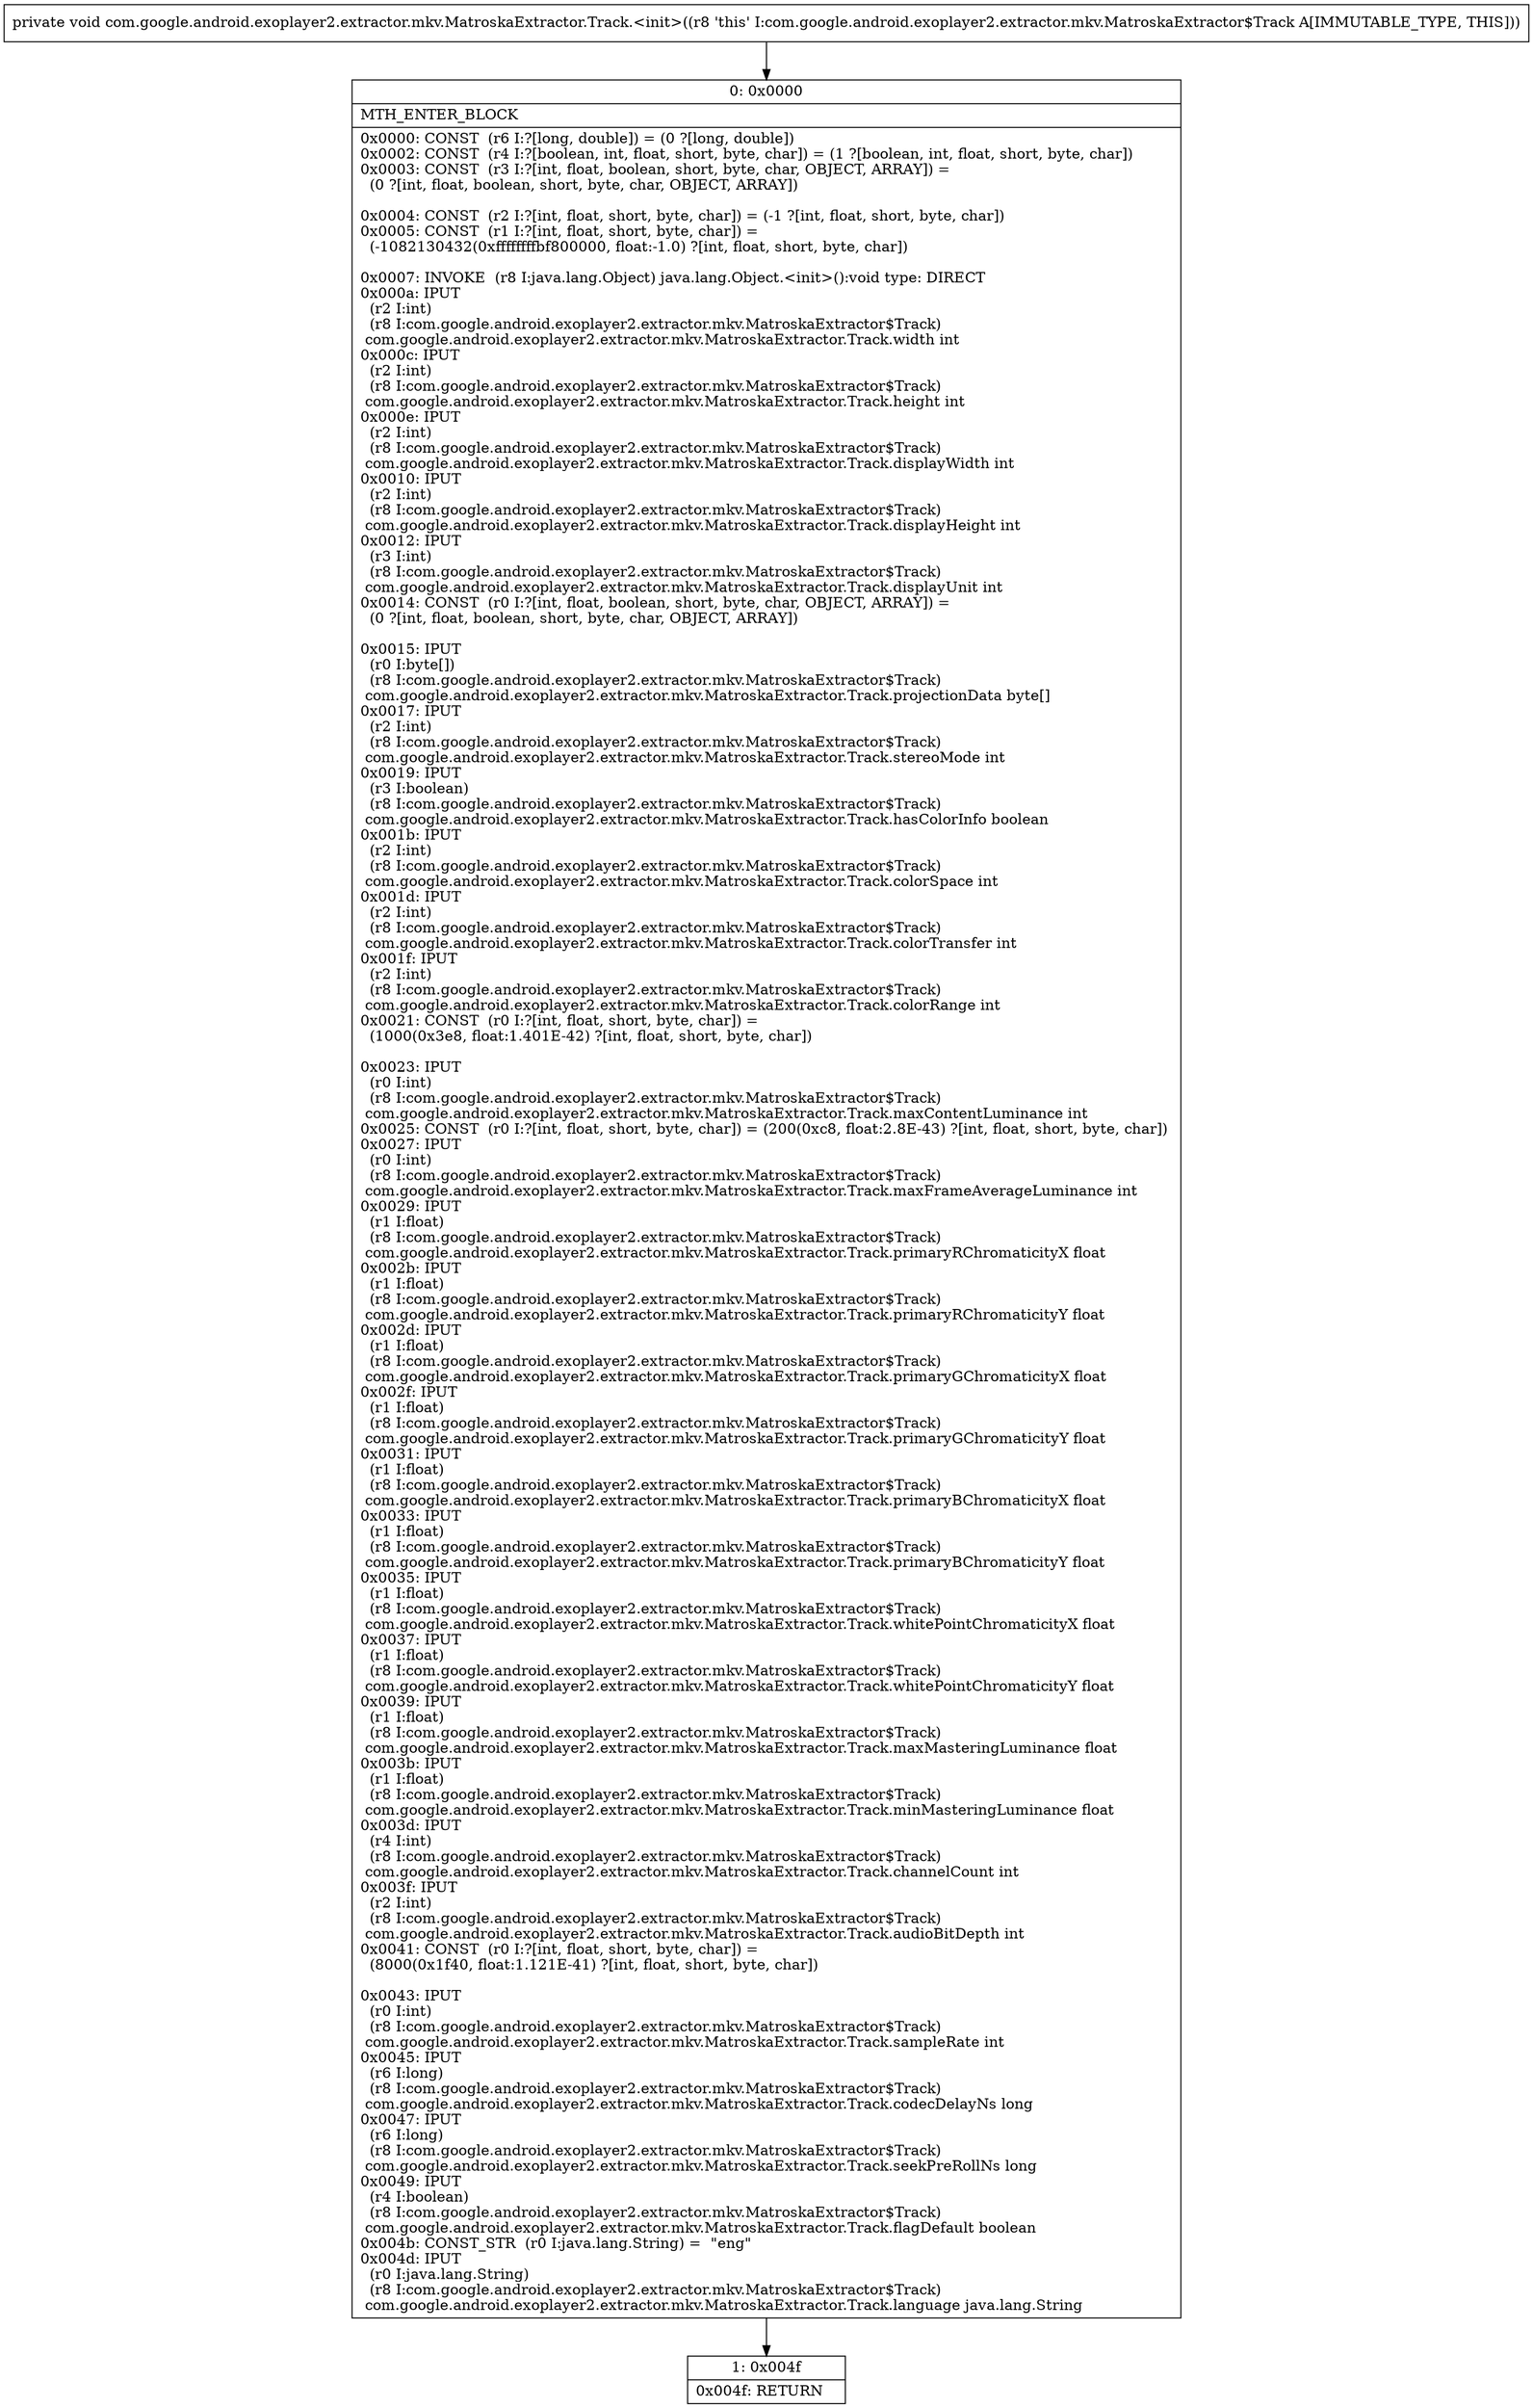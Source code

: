 digraph "CFG forcom.google.android.exoplayer2.extractor.mkv.MatroskaExtractor.Track.\<init\>()V" {
Node_0 [shape=record,label="{0\:\ 0x0000|MTH_ENTER_BLOCK\l|0x0000: CONST  (r6 I:?[long, double]) = (0 ?[long, double]) \l0x0002: CONST  (r4 I:?[boolean, int, float, short, byte, char]) = (1 ?[boolean, int, float, short, byte, char]) \l0x0003: CONST  (r3 I:?[int, float, boolean, short, byte, char, OBJECT, ARRAY]) = \l  (0 ?[int, float, boolean, short, byte, char, OBJECT, ARRAY])\l \l0x0004: CONST  (r2 I:?[int, float, short, byte, char]) = (\-1 ?[int, float, short, byte, char]) \l0x0005: CONST  (r1 I:?[int, float, short, byte, char]) = \l  (\-1082130432(0xffffffffbf800000, float:\-1.0) ?[int, float, short, byte, char])\l \l0x0007: INVOKE  (r8 I:java.lang.Object) java.lang.Object.\<init\>():void type: DIRECT \l0x000a: IPUT  \l  (r2 I:int)\l  (r8 I:com.google.android.exoplayer2.extractor.mkv.MatroskaExtractor$Track)\l com.google.android.exoplayer2.extractor.mkv.MatroskaExtractor.Track.width int \l0x000c: IPUT  \l  (r2 I:int)\l  (r8 I:com.google.android.exoplayer2.extractor.mkv.MatroskaExtractor$Track)\l com.google.android.exoplayer2.extractor.mkv.MatroskaExtractor.Track.height int \l0x000e: IPUT  \l  (r2 I:int)\l  (r8 I:com.google.android.exoplayer2.extractor.mkv.MatroskaExtractor$Track)\l com.google.android.exoplayer2.extractor.mkv.MatroskaExtractor.Track.displayWidth int \l0x0010: IPUT  \l  (r2 I:int)\l  (r8 I:com.google.android.exoplayer2.extractor.mkv.MatroskaExtractor$Track)\l com.google.android.exoplayer2.extractor.mkv.MatroskaExtractor.Track.displayHeight int \l0x0012: IPUT  \l  (r3 I:int)\l  (r8 I:com.google.android.exoplayer2.extractor.mkv.MatroskaExtractor$Track)\l com.google.android.exoplayer2.extractor.mkv.MatroskaExtractor.Track.displayUnit int \l0x0014: CONST  (r0 I:?[int, float, boolean, short, byte, char, OBJECT, ARRAY]) = \l  (0 ?[int, float, boolean, short, byte, char, OBJECT, ARRAY])\l \l0x0015: IPUT  \l  (r0 I:byte[])\l  (r8 I:com.google.android.exoplayer2.extractor.mkv.MatroskaExtractor$Track)\l com.google.android.exoplayer2.extractor.mkv.MatroskaExtractor.Track.projectionData byte[] \l0x0017: IPUT  \l  (r2 I:int)\l  (r8 I:com.google.android.exoplayer2.extractor.mkv.MatroskaExtractor$Track)\l com.google.android.exoplayer2.extractor.mkv.MatroskaExtractor.Track.stereoMode int \l0x0019: IPUT  \l  (r3 I:boolean)\l  (r8 I:com.google.android.exoplayer2.extractor.mkv.MatroskaExtractor$Track)\l com.google.android.exoplayer2.extractor.mkv.MatroskaExtractor.Track.hasColorInfo boolean \l0x001b: IPUT  \l  (r2 I:int)\l  (r8 I:com.google.android.exoplayer2.extractor.mkv.MatroskaExtractor$Track)\l com.google.android.exoplayer2.extractor.mkv.MatroskaExtractor.Track.colorSpace int \l0x001d: IPUT  \l  (r2 I:int)\l  (r8 I:com.google.android.exoplayer2.extractor.mkv.MatroskaExtractor$Track)\l com.google.android.exoplayer2.extractor.mkv.MatroskaExtractor.Track.colorTransfer int \l0x001f: IPUT  \l  (r2 I:int)\l  (r8 I:com.google.android.exoplayer2.extractor.mkv.MatroskaExtractor$Track)\l com.google.android.exoplayer2.extractor.mkv.MatroskaExtractor.Track.colorRange int \l0x0021: CONST  (r0 I:?[int, float, short, byte, char]) = \l  (1000(0x3e8, float:1.401E\-42) ?[int, float, short, byte, char])\l \l0x0023: IPUT  \l  (r0 I:int)\l  (r8 I:com.google.android.exoplayer2.extractor.mkv.MatroskaExtractor$Track)\l com.google.android.exoplayer2.extractor.mkv.MatroskaExtractor.Track.maxContentLuminance int \l0x0025: CONST  (r0 I:?[int, float, short, byte, char]) = (200(0xc8, float:2.8E\-43) ?[int, float, short, byte, char]) \l0x0027: IPUT  \l  (r0 I:int)\l  (r8 I:com.google.android.exoplayer2.extractor.mkv.MatroskaExtractor$Track)\l com.google.android.exoplayer2.extractor.mkv.MatroskaExtractor.Track.maxFrameAverageLuminance int \l0x0029: IPUT  \l  (r1 I:float)\l  (r8 I:com.google.android.exoplayer2.extractor.mkv.MatroskaExtractor$Track)\l com.google.android.exoplayer2.extractor.mkv.MatroskaExtractor.Track.primaryRChromaticityX float \l0x002b: IPUT  \l  (r1 I:float)\l  (r8 I:com.google.android.exoplayer2.extractor.mkv.MatroskaExtractor$Track)\l com.google.android.exoplayer2.extractor.mkv.MatroskaExtractor.Track.primaryRChromaticityY float \l0x002d: IPUT  \l  (r1 I:float)\l  (r8 I:com.google.android.exoplayer2.extractor.mkv.MatroskaExtractor$Track)\l com.google.android.exoplayer2.extractor.mkv.MatroskaExtractor.Track.primaryGChromaticityX float \l0x002f: IPUT  \l  (r1 I:float)\l  (r8 I:com.google.android.exoplayer2.extractor.mkv.MatroskaExtractor$Track)\l com.google.android.exoplayer2.extractor.mkv.MatroskaExtractor.Track.primaryGChromaticityY float \l0x0031: IPUT  \l  (r1 I:float)\l  (r8 I:com.google.android.exoplayer2.extractor.mkv.MatroskaExtractor$Track)\l com.google.android.exoplayer2.extractor.mkv.MatroskaExtractor.Track.primaryBChromaticityX float \l0x0033: IPUT  \l  (r1 I:float)\l  (r8 I:com.google.android.exoplayer2.extractor.mkv.MatroskaExtractor$Track)\l com.google.android.exoplayer2.extractor.mkv.MatroskaExtractor.Track.primaryBChromaticityY float \l0x0035: IPUT  \l  (r1 I:float)\l  (r8 I:com.google.android.exoplayer2.extractor.mkv.MatroskaExtractor$Track)\l com.google.android.exoplayer2.extractor.mkv.MatroskaExtractor.Track.whitePointChromaticityX float \l0x0037: IPUT  \l  (r1 I:float)\l  (r8 I:com.google.android.exoplayer2.extractor.mkv.MatroskaExtractor$Track)\l com.google.android.exoplayer2.extractor.mkv.MatroskaExtractor.Track.whitePointChromaticityY float \l0x0039: IPUT  \l  (r1 I:float)\l  (r8 I:com.google.android.exoplayer2.extractor.mkv.MatroskaExtractor$Track)\l com.google.android.exoplayer2.extractor.mkv.MatroskaExtractor.Track.maxMasteringLuminance float \l0x003b: IPUT  \l  (r1 I:float)\l  (r8 I:com.google.android.exoplayer2.extractor.mkv.MatroskaExtractor$Track)\l com.google.android.exoplayer2.extractor.mkv.MatroskaExtractor.Track.minMasteringLuminance float \l0x003d: IPUT  \l  (r4 I:int)\l  (r8 I:com.google.android.exoplayer2.extractor.mkv.MatroskaExtractor$Track)\l com.google.android.exoplayer2.extractor.mkv.MatroskaExtractor.Track.channelCount int \l0x003f: IPUT  \l  (r2 I:int)\l  (r8 I:com.google.android.exoplayer2.extractor.mkv.MatroskaExtractor$Track)\l com.google.android.exoplayer2.extractor.mkv.MatroskaExtractor.Track.audioBitDepth int \l0x0041: CONST  (r0 I:?[int, float, short, byte, char]) = \l  (8000(0x1f40, float:1.121E\-41) ?[int, float, short, byte, char])\l \l0x0043: IPUT  \l  (r0 I:int)\l  (r8 I:com.google.android.exoplayer2.extractor.mkv.MatroskaExtractor$Track)\l com.google.android.exoplayer2.extractor.mkv.MatroskaExtractor.Track.sampleRate int \l0x0045: IPUT  \l  (r6 I:long)\l  (r8 I:com.google.android.exoplayer2.extractor.mkv.MatroskaExtractor$Track)\l com.google.android.exoplayer2.extractor.mkv.MatroskaExtractor.Track.codecDelayNs long \l0x0047: IPUT  \l  (r6 I:long)\l  (r8 I:com.google.android.exoplayer2.extractor.mkv.MatroskaExtractor$Track)\l com.google.android.exoplayer2.extractor.mkv.MatroskaExtractor.Track.seekPreRollNs long \l0x0049: IPUT  \l  (r4 I:boolean)\l  (r8 I:com.google.android.exoplayer2.extractor.mkv.MatroskaExtractor$Track)\l com.google.android.exoplayer2.extractor.mkv.MatroskaExtractor.Track.flagDefault boolean \l0x004b: CONST_STR  (r0 I:java.lang.String) =  \"eng\" \l0x004d: IPUT  \l  (r0 I:java.lang.String)\l  (r8 I:com.google.android.exoplayer2.extractor.mkv.MatroskaExtractor$Track)\l com.google.android.exoplayer2.extractor.mkv.MatroskaExtractor.Track.language java.lang.String \l}"];
Node_1 [shape=record,label="{1\:\ 0x004f|0x004f: RETURN   \l}"];
MethodNode[shape=record,label="{private void com.google.android.exoplayer2.extractor.mkv.MatroskaExtractor.Track.\<init\>((r8 'this' I:com.google.android.exoplayer2.extractor.mkv.MatroskaExtractor$Track A[IMMUTABLE_TYPE, THIS])) }"];
MethodNode -> Node_0;
Node_0 -> Node_1;
}

